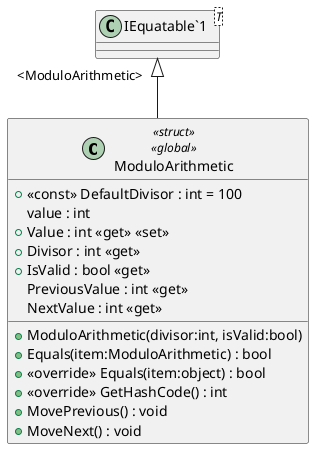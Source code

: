 @startuml
class ModuloArithmetic <<struct>> <<global>> {
    + <<const>> DefaultDivisor : int = 100
    value : int
    + Value : int <<get>> <<set>>
    + Divisor : int <<get>>
    + IsValid : bool <<get>>
    PreviousValue : int <<get>>
    NextValue : int <<get>>
    + ModuloArithmetic(divisor:int, isValid:bool)
    + Equals(item:ModuloArithmetic) : bool
    + <<override>> Equals(item:object) : bool
    + <<override>> GetHashCode() : int
    + MovePrevious() : void
    + MoveNext() : void
}
class "IEquatable`1"<T> {
}
"IEquatable`1" "<ModuloArithmetic>" <|-- ModuloArithmetic
@enduml
